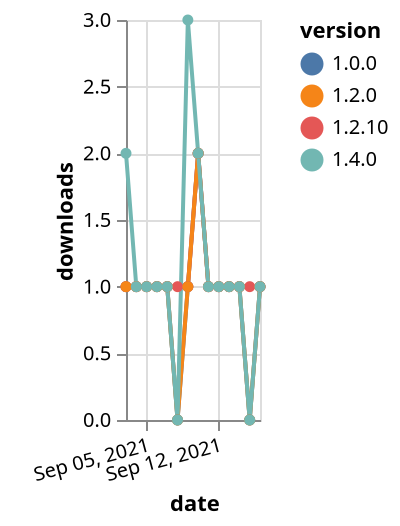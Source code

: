 {"$schema": "https://vega.github.io/schema/vega-lite/v5.json", "description": "A simple bar chart with embedded data.", "data": {"values": [{"date": "2021-09-03", "total": 175, "delta": 1, "version": "1.0.0"}, {"date": "2021-09-04", "total": 176, "delta": 1, "version": "1.0.0"}, {"date": "2021-09-05", "total": 177, "delta": 1, "version": "1.0.0"}, {"date": "2021-09-06", "total": 178, "delta": 1, "version": "1.0.0"}, {"date": "2021-09-07", "total": 179, "delta": 1, "version": "1.0.0"}, {"date": "2021-09-08", "total": 179, "delta": 0, "version": "1.0.0"}, {"date": "2021-09-09", "total": 180, "delta": 1, "version": "1.0.0"}, {"date": "2021-09-10", "total": 182, "delta": 2, "version": "1.0.0"}, {"date": "2021-09-11", "total": 183, "delta": 1, "version": "1.0.0"}, {"date": "2021-09-12", "total": 184, "delta": 1, "version": "1.0.0"}, {"date": "2021-09-13", "total": 185, "delta": 1, "version": "1.0.0"}, {"date": "2021-09-14", "total": 186, "delta": 1, "version": "1.0.0"}, {"date": "2021-09-15", "total": 186, "delta": 0, "version": "1.0.0"}, {"date": "2021-09-16", "total": 187, "delta": 1, "version": "1.0.0"}, {"date": "2021-09-03", "total": 140, "delta": 1, "version": "1.2.10"}, {"date": "2021-09-04", "total": 141, "delta": 1, "version": "1.2.10"}, {"date": "2021-09-05", "total": 142, "delta": 1, "version": "1.2.10"}, {"date": "2021-09-06", "total": 143, "delta": 1, "version": "1.2.10"}, {"date": "2021-09-07", "total": 144, "delta": 1, "version": "1.2.10"}, {"date": "2021-09-08", "total": 145, "delta": 1, "version": "1.2.10"}, {"date": "2021-09-09", "total": 146, "delta": 1, "version": "1.2.10"}, {"date": "2021-09-10", "total": 148, "delta": 2, "version": "1.2.10"}, {"date": "2021-09-11", "total": 149, "delta": 1, "version": "1.2.10"}, {"date": "2021-09-12", "total": 150, "delta": 1, "version": "1.2.10"}, {"date": "2021-09-13", "total": 151, "delta": 1, "version": "1.2.10"}, {"date": "2021-09-14", "total": 152, "delta": 1, "version": "1.2.10"}, {"date": "2021-09-15", "total": 153, "delta": 1, "version": "1.2.10"}, {"date": "2021-09-16", "total": 154, "delta": 1, "version": "1.2.10"}, {"date": "2021-09-03", "total": 155, "delta": 1, "version": "1.2.0"}, {"date": "2021-09-04", "total": 156, "delta": 1, "version": "1.2.0"}, {"date": "2021-09-05", "total": 157, "delta": 1, "version": "1.2.0"}, {"date": "2021-09-06", "total": 158, "delta": 1, "version": "1.2.0"}, {"date": "2021-09-07", "total": 159, "delta": 1, "version": "1.2.0"}, {"date": "2021-09-08", "total": 159, "delta": 0, "version": "1.2.0"}, {"date": "2021-09-09", "total": 160, "delta": 1, "version": "1.2.0"}, {"date": "2021-09-10", "total": 162, "delta": 2, "version": "1.2.0"}, {"date": "2021-09-11", "total": 163, "delta": 1, "version": "1.2.0"}, {"date": "2021-09-12", "total": 164, "delta": 1, "version": "1.2.0"}, {"date": "2021-09-13", "total": 165, "delta": 1, "version": "1.2.0"}, {"date": "2021-09-14", "total": 166, "delta": 1, "version": "1.2.0"}, {"date": "2021-09-15", "total": 166, "delta": 0, "version": "1.2.0"}, {"date": "2021-09-16", "total": 167, "delta": 1, "version": "1.2.0"}, {"date": "2021-09-03", "total": 130, "delta": 2, "version": "1.4.0"}, {"date": "2021-09-04", "total": 131, "delta": 1, "version": "1.4.0"}, {"date": "2021-09-05", "total": 132, "delta": 1, "version": "1.4.0"}, {"date": "2021-09-06", "total": 133, "delta": 1, "version": "1.4.0"}, {"date": "2021-09-07", "total": 134, "delta": 1, "version": "1.4.0"}, {"date": "2021-09-08", "total": 134, "delta": 0, "version": "1.4.0"}, {"date": "2021-09-09", "total": 137, "delta": 3, "version": "1.4.0"}, {"date": "2021-09-10", "total": 139, "delta": 2, "version": "1.4.0"}, {"date": "2021-09-11", "total": 140, "delta": 1, "version": "1.4.0"}, {"date": "2021-09-12", "total": 141, "delta": 1, "version": "1.4.0"}, {"date": "2021-09-13", "total": 142, "delta": 1, "version": "1.4.0"}, {"date": "2021-09-14", "total": 143, "delta": 1, "version": "1.4.0"}, {"date": "2021-09-15", "total": 143, "delta": 0, "version": "1.4.0"}, {"date": "2021-09-16", "total": 144, "delta": 1, "version": "1.4.0"}]}, "width": "container", "mark": {"type": "line", "point": {"filled": true}}, "encoding": {"x": {"field": "date", "type": "temporal", "timeUnit": "yearmonthdate", "title": "date", "axis": {"labelAngle": -15}}, "y": {"field": "delta", "type": "quantitative", "title": "downloads"}, "color": {"field": "version", "type": "nominal"}, "tooltip": {"field": "delta"}}}